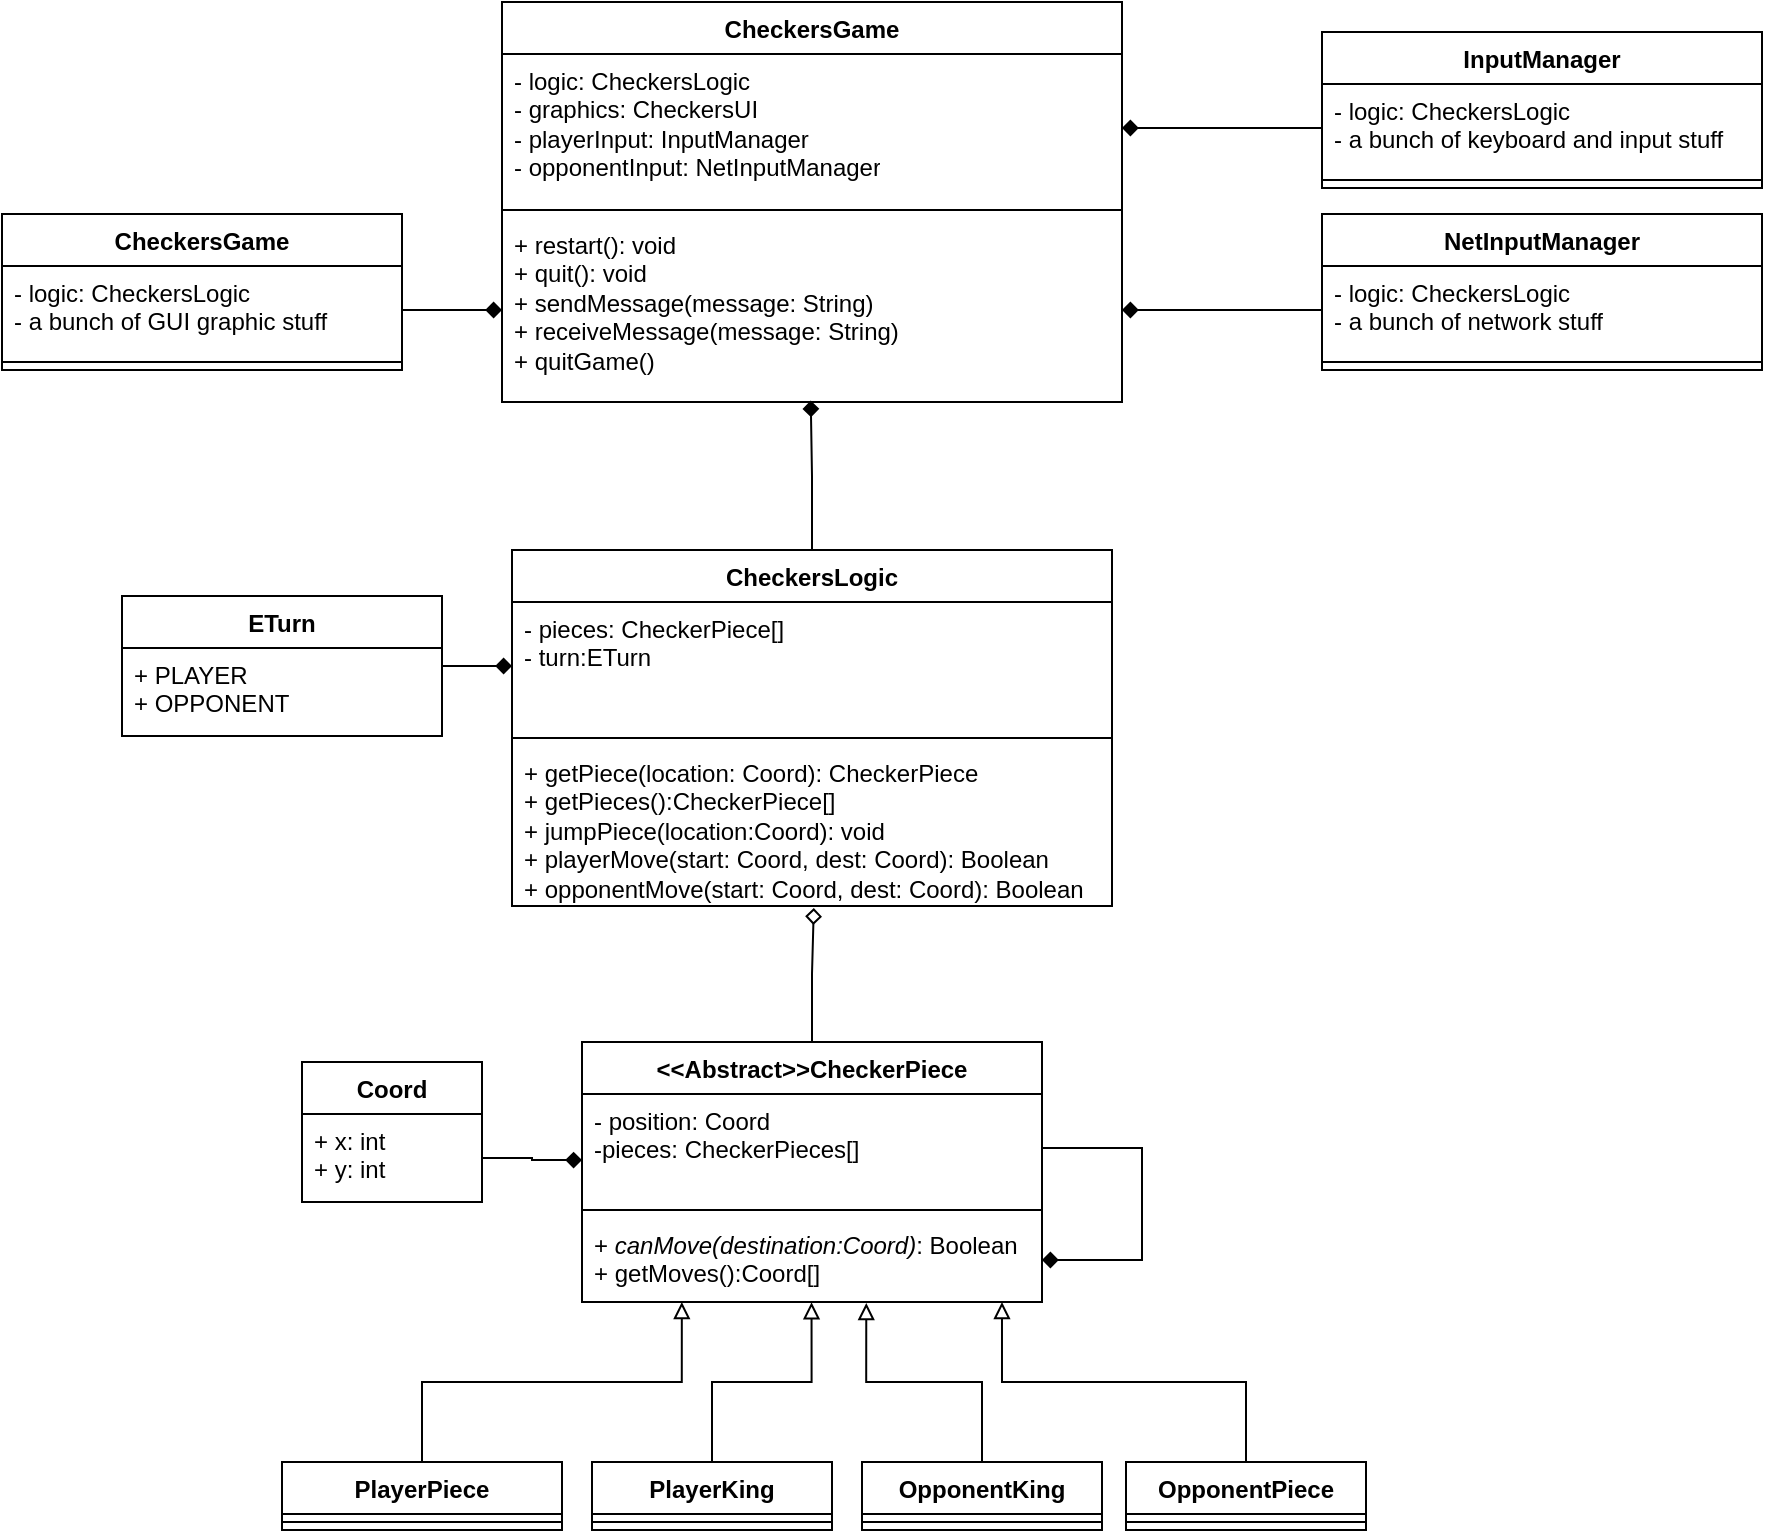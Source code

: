 <mxfile version="24.8.3">
  <diagram name="Page-1" id="BW4MjTq16JB2aZrs1qIx">
    <mxGraphModel dx="1324" dy="2530" grid="1" gridSize="10" guides="1" tooltips="1" connect="1" arrows="1" fold="1" page="1" pageScale="1" pageWidth="850" pageHeight="1100" math="0" shadow="0">
      <root>
        <mxCell id="0" />
        <mxCell id="1" parent="0" />
        <mxCell id="N5PS_7Kms6tre_HhDDwK-1" value="&amp;lt;&amp;lt;Abstract&amp;gt;&amp;gt;CheckerPiece" style="swimlane;fontStyle=1;align=center;verticalAlign=top;childLayout=stackLayout;horizontal=1;startSize=26;horizontalStack=0;resizeParent=1;resizeParentMax=0;resizeLast=0;collapsible=1;marginBottom=0;whiteSpace=wrap;html=1;" parent="1" vertex="1">
          <mxGeometry x="370" y="-30" width="230" height="130" as="geometry" />
        </mxCell>
        <mxCell id="Du3KSql_l1oo2XTTN6s3-33" style="edgeStyle=orthogonalEdgeStyle;rounded=0;orthogonalLoop=1;jettySize=auto;html=1;exitX=1;exitY=0.5;exitDx=0;exitDy=0;entryX=1;entryY=0.5;entryDx=0;entryDy=0;endArrow=diamond;endFill=1;" edge="1" parent="N5PS_7Kms6tre_HhDDwK-1" source="N5PS_7Kms6tre_HhDDwK-2" target="N5PS_7Kms6tre_HhDDwK-4">
          <mxGeometry relative="1" as="geometry">
            <Array as="points">
              <mxPoint x="280" y="53" />
              <mxPoint x="280" y="109" />
            </Array>
          </mxGeometry>
        </mxCell>
        <mxCell id="N5PS_7Kms6tre_HhDDwK-2" value="&lt;div&gt;- position: Coord&lt;/div&gt;&lt;div&gt;-pieces: CheckerPieces[]&lt;br&gt;&lt;/div&gt;" style="text;strokeColor=none;fillColor=none;align=left;verticalAlign=top;spacingLeft=4;spacingRight=4;overflow=hidden;rotatable=0;points=[[0,0.5],[1,0.5]];portConstraint=eastwest;whiteSpace=wrap;html=1;" parent="N5PS_7Kms6tre_HhDDwK-1" vertex="1">
          <mxGeometry y="26" width="230" height="54" as="geometry" />
        </mxCell>
        <mxCell id="N5PS_7Kms6tre_HhDDwK-3" value="" style="line;strokeWidth=1;fillColor=none;align=left;verticalAlign=middle;spacingTop=-1;spacingLeft=3;spacingRight=3;rotatable=0;labelPosition=right;points=[];portConstraint=eastwest;strokeColor=inherit;" parent="N5PS_7Kms6tre_HhDDwK-1" vertex="1">
          <mxGeometry y="80" width="230" height="8" as="geometry" />
        </mxCell>
        <mxCell id="N5PS_7Kms6tre_HhDDwK-4" value="&lt;div&gt;+ &lt;i&gt;canMove(destination:Coord)&lt;/i&gt;: Boolean&lt;/div&gt;&lt;div&gt;+ getMoves():Coord[]&lt;br&gt;&lt;/div&gt;" style="text;strokeColor=none;fillColor=none;align=left;verticalAlign=top;spacingLeft=4;spacingRight=4;overflow=hidden;rotatable=0;points=[[0,0.5],[1,0.5]];portConstraint=eastwest;whiteSpace=wrap;html=1;" parent="N5PS_7Kms6tre_HhDDwK-1" vertex="1">
          <mxGeometry y="88" width="230" height="42" as="geometry" />
        </mxCell>
        <mxCell id="N5PS_7Kms6tre_HhDDwK-5" value="&lt;div&gt;PlayerPiece&lt;/div&gt;" style="swimlane;fontStyle=1;align=center;verticalAlign=top;childLayout=stackLayout;horizontal=1;startSize=26;horizontalStack=0;resizeParent=1;resizeParentMax=0;resizeLast=0;collapsible=1;marginBottom=0;whiteSpace=wrap;html=1;" parent="1" vertex="1">
          <mxGeometry x="220" y="180" width="140" height="34" as="geometry" />
        </mxCell>
        <mxCell id="N5PS_7Kms6tre_HhDDwK-7" value="" style="line;strokeWidth=1;fillColor=none;align=left;verticalAlign=middle;spacingTop=-1;spacingLeft=3;spacingRight=3;rotatable=0;labelPosition=right;points=[];portConstraint=eastwest;strokeColor=inherit;" parent="N5PS_7Kms6tre_HhDDwK-5" vertex="1">
          <mxGeometry y="26" width="140" height="8" as="geometry" />
        </mxCell>
        <mxCell id="N5PS_7Kms6tre_HhDDwK-10" value="&lt;div&gt;PlayerKing&lt;/div&gt;" style="swimlane;fontStyle=1;align=center;verticalAlign=top;childLayout=stackLayout;horizontal=1;startSize=26;horizontalStack=0;resizeParent=1;resizeParentMax=0;resizeLast=0;collapsible=1;marginBottom=0;whiteSpace=wrap;html=1;" parent="1" vertex="1">
          <mxGeometry x="375" y="180" width="120" height="34" as="geometry" />
        </mxCell>
        <mxCell id="N5PS_7Kms6tre_HhDDwK-12" value="" style="line;strokeWidth=1;fillColor=none;align=left;verticalAlign=middle;spacingTop=-1;spacingLeft=3;spacingRight=3;rotatable=0;labelPosition=right;points=[];portConstraint=eastwest;strokeColor=inherit;" parent="N5PS_7Kms6tre_HhDDwK-10" vertex="1">
          <mxGeometry y="26" width="120" height="8" as="geometry" />
        </mxCell>
        <mxCell id="N5PS_7Kms6tre_HhDDwK-16" value="&lt;div&gt;OpponentPiece&lt;/div&gt;" style="swimlane;fontStyle=1;align=center;verticalAlign=top;childLayout=stackLayout;horizontal=1;startSize=26;horizontalStack=0;resizeParent=1;resizeParentMax=0;resizeLast=0;collapsible=1;marginBottom=0;whiteSpace=wrap;html=1;" parent="1" vertex="1">
          <mxGeometry x="642" y="180" width="120" height="34" as="geometry" />
        </mxCell>
        <mxCell id="N5PS_7Kms6tre_HhDDwK-18" value="" style="line;strokeWidth=1;fillColor=none;align=left;verticalAlign=middle;spacingTop=-1;spacingLeft=3;spacingRight=3;rotatable=0;labelPosition=right;points=[];portConstraint=eastwest;strokeColor=inherit;" parent="N5PS_7Kms6tre_HhDDwK-16" vertex="1">
          <mxGeometry y="26" width="120" height="8" as="geometry" />
        </mxCell>
        <mxCell id="N5PS_7Kms6tre_HhDDwK-27" value="CheckersLogic" style="swimlane;fontStyle=1;align=center;verticalAlign=top;childLayout=stackLayout;horizontal=1;startSize=26;horizontalStack=0;resizeParent=1;resizeParentMax=0;resizeLast=0;collapsible=1;marginBottom=0;whiteSpace=wrap;html=1;" parent="1" vertex="1">
          <mxGeometry x="335" y="-276" width="300" height="178" as="geometry" />
        </mxCell>
        <mxCell id="N5PS_7Kms6tre_HhDDwK-28" value="&lt;div&gt;- pieces: CheckerPiece[]&lt;/div&gt;&lt;div&gt;- turn:ETurn&lt;/div&gt;" style="text;strokeColor=none;fillColor=none;align=left;verticalAlign=top;spacingLeft=4;spacingRight=4;overflow=hidden;rotatable=0;points=[[0,0.5],[1,0.5]];portConstraint=eastwest;whiteSpace=wrap;html=1;" parent="N5PS_7Kms6tre_HhDDwK-27" vertex="1">
          <mxGeometry y="26" width="300" height="64" as="geometry" />
        </mxCell>
        <mxCell id="N5PS_7Kms6tre_HhDDwK-29" value="" style="line;strokeWidth=1;fillColor=none;align=left;verticalAlign=middle;spacingTop=-1;spacingLeft=3;spacingRight=3;rotatable=0;labelPosition=right;points=[];portConstraint=eastwest;strokeColor=inherit;" parent="N5PS_7Kms6tre_HhDDwK-27" vertex="1">
          <mxGeometry y="90" width="300" height="8" as="geometry" />
        </mxCell>
        <mxCell id="N5PS_7Kms6tre_HhDDwK-30" value="&lt;div&gt;+ getPiece(location: Coord): CheckerPiece&lt;/div&gt;&lt;div&gt;+ getPieces():CheckerPiece[]&lt;/div&gt;&lt;div&gt;+ jumpPiece(location:Coord): void&lt;/div&gt;&lt;div&gt;&lt;div&gt;+ playerMove(start: Coord, dest: Coord): Boolean&lt;/div&gt;&lt;div&gt;+ opponentMove(start: Coord, dest: Coord): Boolean&lt;/div&gt;&lt;/div&gt;" style="text;strokeColor=none;fillColor=none;align=left;verticalAlign=top;spacingLeft=4;spacingRight=4;overflow=hidden;rotatable=0;points=[[0,0.5],[1,0.5]];portConstraint=eastwest;whiteSpace=wrap;html=1;" parent="N5PS_7Kms6tre_HhDDwK-27" vertex="1">
          <mxGeometry y="98" width="300" height="80" as="geometry" />
        </mxCell>
        <mxCell id="Du3KSql_l1oo2XTTN6s3-32" style="edgeStyle=orthogonalEdgeStyle;rounded=0;orthogonalLoop=1;jettySize=auto;html=1;entryX=0;entryY=0.5;entryDx=0;entryDy=0;endArrow=diamond;endFill=1;" edge="1" parent="1" source="N5PS_7Kms6tre_HhDDwK-32" target="N5PS_7Kms6tre_HhDDwK-28">
          <mxGeometry relative="1" as="geometry" />
        </mxCell>
        <mxCell id="N5PS_7Kms6tre_HhDDwK-32" value="ETurn" style="swimlane;fontStyle=1;align=center;verticalAlign=top;childLayout=stackLayout;horizontal=1;startSize=26;horizontalStack=0;resizeParent=1;resizeParentMax=0;resizeLast=0;collapsible=1;marginBottom=0;whiteSpace=wrap;html=1;" parent="1" vertex="1">
          <mxGeometry x="140" y="-253" width="160" height="70" as="geometry" />
        </mxCell>
        <mxCell id="N5PS_7Kms6tre_HhDDwK-33" value="&lt;div&gt;+ PLAYER&lt;/div&gt;&lt;div&gt;+ OPPONENT&lt;br&gt; &lt;/div&gt;" style="text;strokeColor=none;fillColor=none;align=left;verticalAlign=top;spacingLeft=4;spacingRight=4;overflow=hidden;rotatable=0;points=[[0,0.5],[1,0.5]];portConstraint=eastwest;whiteSpace=wrap;html=1;" parent="N5PS_7Kms6tre_HhDDwK-32" vertex="1">
          <mxGeometry y="26" width="160" height="44" as="geometry" />
        </mxCell>
        <mxCell id="Du3KSql_l1oo2XTTN6s3-2" value="Coord" style="swimlane;fontStyle=1;align=center;verticalAlign=top;childLayout=stackLayout;horizontal=1;startSize=26;horizontalStack=0;resizeParent=1;resizeParentMax=0;resizeLast=0;collapsible=1;marginBottom=0;whiteSpace=wrap;html=1;" vertex="1" parent="1">
          <mxGeometry x="230" y="-20" width="90" height="70" as="geometry" />
        </mxCell>
        <mxCell id="Du3KSql_l1oo2XTTN6s3-3" value="&lt;div&gt;+ x: int&lt;/div&gt;&lt;div&gt;+ y: int&lt;br&gt;&lt;/div&gt;" style="text;strokeColor=none;fillColor=none;align=left;verticalAlign=top;spacingLeft=4;spacingRight=4;overflow=hidden;rotatable=0;points=[[0,0.5],[1,0.5]];portConstraint=eastwest;whiteSpace=wrap;html=1;" vertex="1" parent="Du3KSql_l1oo2XTTN6s3-2">
          <mxGeometry y="26" width="90" height="44" as="geometry" />
        </mxCell>
        <mxCell id="N5PS_7Kms6tre_HhDDwK-13" value="OpponentKing" style="swimlane;fontStyle=1;align=center;verticalAlign=top;childLayout=stackLayout;horizontal=1;startSize=26;horizontalStack=0;resizeParent=1;resizeParentMax=0;resizeLast=0;collapsible=1;marginBottom=0;whiteSpace=wrap;html=1;" parent="1" vertex="1">
          <mxGeometry x="510" y="180" width="120" height="34" as="geometry" />
        </mxCell>
        <mxCell id="N5PS_7Kms6tre_HhDDwK-15" value="" style="line;strokeWidth=1;fillColor=none;align=left;verticalAlign=middle;spacingTop=-1;spacingLeft=3;spacingRight=3;rotatable=0;labelPosition=right;points=[];portConstraint=eastwest;strokeColor=inherit;" parent="N5PS_7Kms6tre_HhDDwK-13" vertex="1">
          <mxGeometry y="26" width="120" height="8" as="geometry" />
        </mxCell>
        <mxCell id="Du3KSql_l1oo2XTTN6s3-8" value="&lt;div&gt;CheckersGame&lt;/div&gt;&lt;div&gt;&lt;br&gt;&lt;/div&gt;" style="swimlane;fontStyle=1;align=center;verticalAlign=top;childLayout=stackLayout;horizontal=1;startSize=26;horizontalStack=0;resizeParent=1;resizeParentMax=0;resizeLast=0;collapsible=1;marginBottom=0;whiteSpace=wrap;html=1;" vertex="1" parent="1">
          <mxGeometry x="330" y="-550" width="310" height="200" as="geometry" />
        </mxCell>
        <mxCell id="Du3KSql_l1oo2XTTN6s3-9" value="&lt;div&gt;- logic: CheckersLogic&lt;/div&gt;&lt;div&gt;- graphics: CheckersUI&lt;/div&gt;&lt;div&gt;- playerInput: InputManager&lt;/div&gt;&lt;div&gt;- opponentInput: NetInputManager&lt;/div&gt;&lt;div&gt;&lt;br&gt;&lt;/div&gt;" style="text;strokeColor=none;fillColor=none;align=left;verticalAlign=top;spacingLeft=4;spacingRight=4;overflow=hidden;rotatable=0;points=[[0,0.5],[1,0.5]];portConstraint=eastwest;whiteSpace=wrap;html=1;" vertex="1" parent="Du3KSql_l1oo2XTTN6s3-8">
          <mxGeometry y="26" width="310" height="74" as="geometry" />
        </mxCell>
        <mxCell id="Du3KSql_l1oo2XTTN6s3-10" value="" style="line;strokeWidth=1;fillColor=none;align=left;verticalAlign=middle;spacingTop=-1;spacingLeft=3;spacingRight=3;rotatable=0;labelPosition=right;points=[];portConstraint=eastwest;strokeColor=inherit;" vertex="1" parent="Du3KSql_l1oo2XTTN6s3-8">
          <mxGeometry y="100" width="310" height="8" as="geometry" />
        </mxCell>
        <mxCell id="Du3KSql_l1oo2XTTN6s3-11" value="&lt;div&gt;+ restart(): void&lt;/div&gt;&lt;div&gt;+ quit(): void&lt;/div&gt;&lt;div&gt;+ sendMessage(message: String)&lt;/div&gt;&lt;div&gt;+ receiveMessage(message: String)&lt;/div&gt;&lt;div&gt;+ quitGame()&lt;br&gt;&lt;/div&gt;&lt;br&gt;&lt;div&gt;&lt;br&gt;&lt;/div&gt;&lt;div&gt;&lt;br&gt;&lt;/div&gt;&lt;div&gt;&lt;br&gt;&lt;/div&gt;" style="text;strokeColor=none;fillColor=none;align=left;verticalAlign=top;spacingLeft=4;spacingRight=4;overflow=hidden;rotatable=0;points=[[0,0.5],[1,0.5]];portConstraint=eastwest;whiteSpace=wrap;html=1;" vertex="1" parent="Du3KSql_l1oo2XTTN6s3-8">
          <mxGeometry y="108" width="310" height="92" as="geometry" />
        </mxCell>
        <mxCell id="Du3KSql_l1oo2XTTN6s3-12" value="InputManager" style="swimlane;fontStyle=1;align=center;verticalAlign=top;childLayout=stackLayout;horizontal=1;startSize=26;horizontalStack=0;resizeParent=1;resizeParentMax=0;resizeLast=0;collapsible=1;marginBottom=0;whiteSpace=wrap;html=1;" vertex="1" parent="1">
          <mxGeometry x="740" y="-535" width="220" height="78" as="geometry" />
        </mxCell>
        <mxCell id="Du3KSql_l1oo2XTTN6s3-13" value="&lt;div&gt;- logic: CheckersLogic&lt;/div&gt;&lt;div&gt;&lt;div&gt;- a bunch of keyboard and input stuff&lt;/div&gt;&lt;/div&gt;" style="text;strokeColor=none;fillColor=none;align=left;verticalAlign=top;spacingLeft=4;spacingRight=4;overflow=hidden;rotatable=0;points=[[0,0.5],[1,0.5]];portConstraint=eastwest;whiteSpace=wrap;html=1;" vertex="1" parent="Du3KSql_l1oo2XTTN6s3-12">
          <mxGeometry y="26" width="220" height="44" as="geometry" />
        </mxCell>
        <mxCell id="Du3KSql_l1oo2XTTN6s3-14" value="" style="line;strokeWidth=1;fillColor=none;align=left;verticalAlign=middle;spacingTop=-1;spacingLeft=3;spacingRight=3;rotatable=0;labelPosition=right;points=[];portConstraint=eastwest;strokeColor=inherit;" vertex="1" parent="Du3KSql_l1oo2XTTN6s3-12">
          <mxGeometry y="70" width="220" height="8" as="geometry" />
        </mxCell>
        <mxCell id="Du3KSql_l1oo2XTTN6s3-16" value="NetInputManager" style="swimlane;fontStyle=1;align=center;verticalAlign=top;childLayout=stackLayout;horizontal=1;startSize=26;horizontalStack=0;resizeParent=1;resizeParentMax=0;resizeLast=0;collapsible=1;marginBottom=0;whiteSpace=wrap;html=1;" vertex="1" parent="1">
          <mxGeometry x="740" y="-444" width="220" height="78" as="geometry" />
        </mxCell>
        <mxCell id="Du3KSql_l1oo2XTTN6s3-17" value="&lt;div&gt;- logic: CheckersLogic&lt;/div&gt;&lt;div&gt;&lt;div&gt;- a bunch of network stuff&lt;br&gt;&lt;/div&gt;&lt;/div&gt;" style="text;strokeColor=none;fillColor=none;align=left;verticalAlign=top;spacingLeft=4;spacingRight=4;overflow=hidden;rotatable=0;points=[[0,0.5],[1,0.5]];portConstraint=eastwest;whiteSpace=wrap;html=1;" vertex="1" parent="Du3KSql_l1oo2XTTN6s3-16">
          <mxGeometry y="26" width="220" height="44" as="geometry" />
        </mxCell>
        <mxCell id="Du3KSql_l1oo2XTTN6s3-18" value="" style="line;strokeWidth=1;fillColor=none;align=left;verticalAlign=middle;spacingTop=-1;spacingLeft=3;spacingRight=3;rotatable=0;labelPosition=right;points=[];portConstraint=eastwest;strokeColor=inherit;" vertex="1" parent="Du3KSql_l1oo2XTTN6s3-16">
          <mxGeometry y="70" width="220" height="8" as="geometry" />
        </mxCell>
        <mxCell id="Du3KSql_l1oo2XTTN6s3-19" value="&lt;div&gt;CheckersGame&lt;/div&gt;&lt;div&gt;&lt;br&gt;&lt;/div&gt;" style="swimlane;fontStyle=1;align=center;verticalAlign=top;childLayout=stackLayout;horizontal=1;startSize=26;horizontalStack=0;resizeParent=1;resizeParentMax=0;resizeLast=0;collapsible=1;marginBottom=0;whiteSpace=wrap;html=1;" vertex="1" parent="1">
          <mxGeometry x="80" y="-444" width="200" height="78" as="geometry" />
        </mxCell>
        <mxCell id="Du3KSql_l1oo2XTTN6s3-20" value="&lt;div&gt;- logic: CheckersLogic&lt;/div&gt;&lt;div&gt;- a bunch of GUI graphic stuff&lt;br&gt;&lt;/div&gt;" style="text;strokeColor=none;fillColor=none;align=left;verticalAlign=top;spacingLeft=4;spacingRight=4;overflow=hidden;rotatable=0;points=[[0,0.5],[1,0.5]];portConstraint=eastwest;whiteSpace=wrap;html=1;" vertex="1" parent="Du3KSql_l1oo2XTTN6s3-19">
          <mxGeometry y="26" width="200" height="44" as="geometry" />
        </mxCell>
        <mxCell id="Du3KSql_l1oo2XTTN6s3-21" value="" style="line;strokeWidth=1;fillColor=none;align=left;verticalAlign=middle;spacingTop=-1;spacingLeft=3;spacingRight=3;rotatable=0;labelPosition=right;points=[];portConstraint=eastwest;strokeColor=inherit;" vertex="1" parent="Du3KSql_l1oo2XTTN6s3-19">
          <mxGeometry y="70" width="200" height="8" as="geometry" />
        </mxCell>
        <mxCell id="Du3KSql_l1oo2XTTN6s3-23" style="edgeStyle=orthogonalEdgeStyle;rounded=0;orthogonalLoop=1;jettySize=auto;html=1;exitX=0.5;exitY=0;exitDx=0;exitDy=0;entryX=0.217;entryY=1;entryDx=0;entryDy=0;entryPerimeter=0;endArrow=block;endFill=0;" edge="1" parent="1" source="N5PS_7Kms6tre_HhDDwK-5" target="N5PS_7Kms6tre_HhDDwK-4">
          <mxGeometry relative="1" as="geometry" />
        </mxCell>
        <mxCell id="Du3KSql_l1oo2XTTN6s3-24" style="edgeStyle=orthogonalEdgeStyle;rounded=0;orthogonalLoop=1;jettySize=auto;html=1;exitX=0.5;exitY=0;exitDx=0;exitDy=0;entryX=0.499;entryY=1.003;entryDx=0;entryDy=0;entryPerimeter=0;endArrow=block;endFill=0;" edge="1" parent="1" source="N5PS_7Kms6tre_HhDDwK-10" target="N5PS_7Kms6tre_HhDDwK-4">
          <mxGeometry relative="1" as="geometry" />
        </mxCell>
        <mxCell id="Du3KSql_l1oo2XTTN6s3-25" style="edgeStyle=orthogonalEdgeStyle;rounded=0;orthogonalLoop=1;jettySize=auto;html=1;exitX=0.5;exitY=0;exitDx=0;exitDy=0;entryX=0.618;entryY=1.012;entryDx=0;entryDy=0;entryPerimeter=0;endArrow=block;endFill=0;" edge="1" parent="1" source="N5PS_7Kms6tre_HhDDwK-13" target="N5PS_7Kms6tre_HhDDwK-4">
          <mxGeometry relative="1" as="geometry" />
        </mxCell>
        <mxCell id="Du3KSql_l1oo2XTTN6s3-26" style="edgeStyle=orthogonalEdgeStyle;rounded=0;orthogonalLoop=1;jettySize=auto;html=1;exitX=0.5;exitY=0;exitDx=0;exitDy=0;entryX=0.913;entryY=1;entryDx=0;entryDy=0;entryPerimeter=0;endArrow=block;endFill=0;" edge="1" parent="1" source="N5PS_7Kms6tre_HhDDwK-16" target="N5PS_7Kms6tre_HhDDwK-4">
          <mxGeometry relative="1" as="geometry" />
        </mxCell>
        <mxCell id="Du3KSql_l1oo2XTTN6s3-27" style="edgeStyle=orthogonalEdgeStyle;rounded=0;orthogonalLoop=1;jettySize=auto;html=1;exitX=1;exitY=0.5;exitDx=0;exitDy=0;entryX=0;entryY=0.612;entryDx=0;entryDy=0;entryPerimeter=0;endArrow=diamond;endFill=1;" edge="1" parent="1" source="Du3KSql_l1oo2XTTN6s3-3" target="N5PS_7Kms6tre_HhDDwK-2">
          <mxGeometry relative="1" as="geometry" />
        </mxCell>
        <mxCell id="Du3KSql_l1oo2XTTN6s3-31" style="edgeStyle=orthogonalEdgeStyle;rounded=0;orthogonalLoop=1;jettySize=auto;html=1;entryX=0.503;entryY=1.013;entryDx=0;entryDy=0;entryPerimeter=0;endArrow=diamond;endFill=0;" edge="1" parent="1" source="N5PS_7Kms6tre_HhDDwK-1" target="N5PS_7Kms6tre_HhDDwK-30">
          <mxGeometry relative="1" as="geometry" />
        </mxCell>
        <mxCell id="Du3KSql_l1oo2XTTN6s3-35" style="edgeStyle=orthogonalEdgeStyle;rounded=0;orthogonalLoop=1;jettySize=auto;html=1;exitX=0.5;exitY=0;exitDx=0;exitDy=0;entryX=0.498;entryY=0.992;entryDx=0;entryDy=0;entryPerimeter=0;endArrow=diamond;endFill=1;" edge="1" parent="1" source="N5PS_7Kms6tre_HhDDwK-27" target="Du3KSql_l1oo2XTTN6s3-11">
          <mxGeometry relative="1" as="geometry" />
        </mxCell>
        <mxCell id="Du3KSql_l1oo2XTTN6s3-36" style="edgeStyle=orthogonalEdgeStyle;rounded=0;orthogonalLoop=1;jettySize=auto;html=1;entryX=0;entryY=0.5;entryDx=0;entryDy=0;endArrow=diamond;endFill=1;" edge="1" parent="1" source="Du3KSql_l1oo2XTTN6s3-20" target="Du3KSql_l1oo2XTTN6s3-11">
          <mxGeometry relative="1" as="geometry" />
        </mxCell>
        <mxCell id="Du3KSql_l1oo2XTTN6s3-37" style="edgeStyle=orthogonalEdgeStyle;rounded=0;orthogonalLoop=1;jettySize=auto;html=1;endArrow=diamond;endFill=1;" edge="1" parent="1" source="Du3KSql_l1oo2XTTN6s3-17" target="Du3KSql_l1oo2XTTN6s3-11">
          <mxGeometry relative="1" as="geometry" />
        </mxCell>
        <mxCell id="Du3KSql_l1oo2XTTN6s3-38" style="edgeStyle=orthogonalEdgeStyle;rounded=0;orthogonalLoop=1;jettySize=auto;html=1;endArrow=diamond;endFill=1;" edge="1" parent="1" source="Du3KSql_l1oo2XTTN6s3-13" target="Du3KSql_l1oo2XTTN6s3-9">
          <mxGeometry relative="1" as="geometry" />
        </mxCell>
      </root>
    </mxGraphModel>
  </diagram>
</mxfile>
